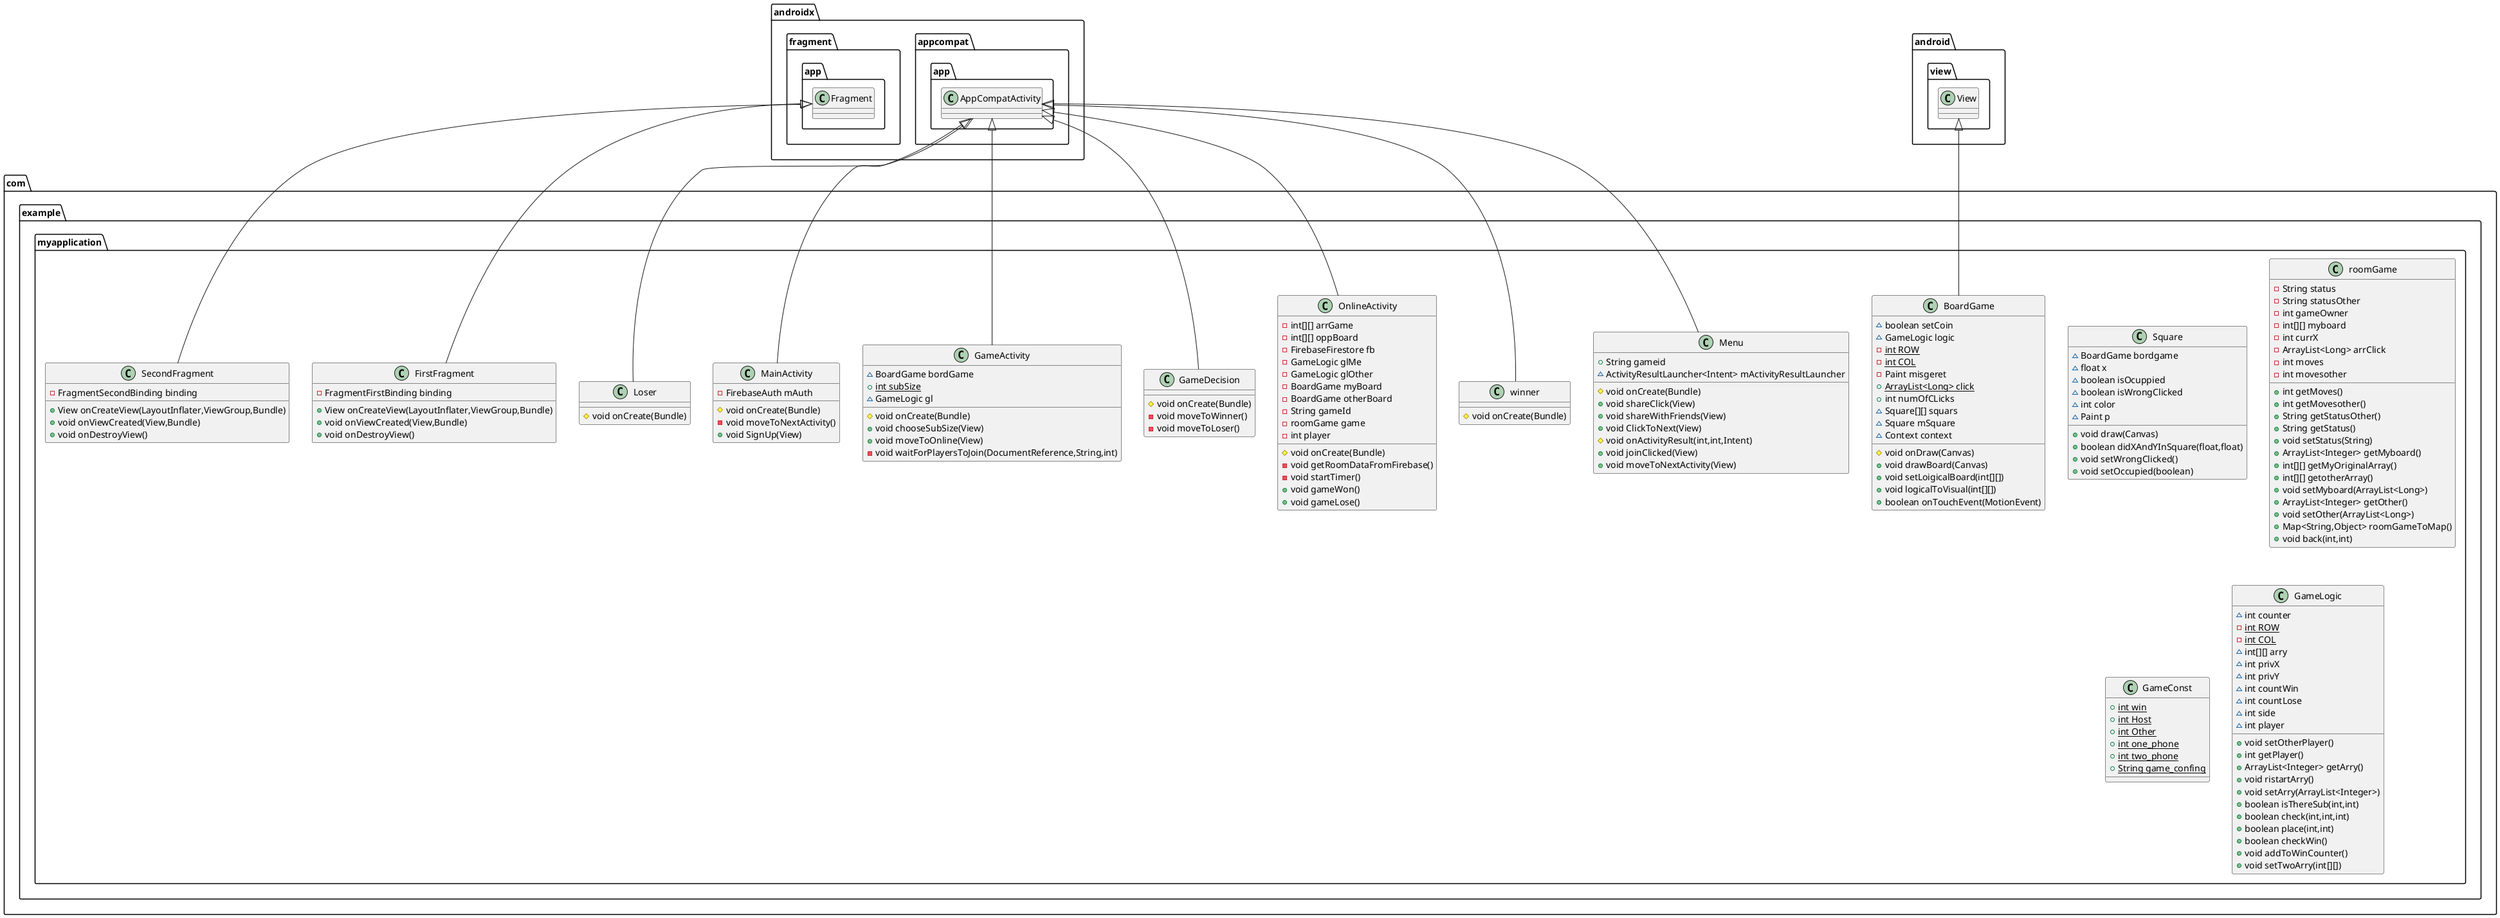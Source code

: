 @startuml
class com.example.myapplication.Menu {
+ String gameid
~ ActivityResultLauncher<Intent> mActivityResultLauncher
# void onCreate(Bundle)
+ void shareClick(View)
+ void shareWithFriends(View)
+ void ClickToNext(View)
# void onActivityResult(int,int,Intent)
+ void joinClicked(View)
+ void moveToNextActivity(View)
}


class com.example.myapplication.FirstFragment {
- FragmentFirstBinding binding
+ View onCreateView(LayoutInflater,ViewGroup,Bundle)
+ void onViewCreated(View,Bundle)
+ void onDestroyView()
}


class com.example.myapplication.winner {
# void onCreate(Bundle)
}

class com.example.myapplication.OnlineActivity {
- int[][] arrGame
- int[][] oppBoard
- FirebaseFirestore fb
- GameLogic glMe
- GameLogic glOther
- BoardGame myBoard
- BoardGame otherBoard
- String gameId
- roomGame game
- int player
# void onCreate(Bundle)
- void getRoomDataFromFirebase()
- void startTimer()
+ void gameWon()
+ void gameLose()
}


class com.example.myapplication.SecondFragment {
- FragmentSecondBinding binding
+ View onCreateView(LayoutInflater,ViewGroup,Bundle)
+ void onViewCreated(View,Bundle)
+ void onDestroyView()
}


class com.example.myapplication.Square {
~ BoardGame bordgame
~ float x
~ boolean isOcuppied
~ boolean isWrongClicked
~ int color
~ Paint p
+ void draw(Canvas)
+ boolean didXAndYInSquare(float,float)
+ void setWrongClicked()
+ void setOccupied(boolean)
}


class com.example.myapplication.GameDecision {
# void onCreate(Bundle)
- void moveToWinner()
- void moveToLoser()
}

class com.example.myapplication.roomGame {
- String status
- String statusOther
- int gameOwner
- int[][] myboard
- int currX
- ArrayList<Long> arrClick
- int moves
- int movesother
+ int getMoves()
+ int getMovesother()
+ String getStatusOther()
+ String getStatus()
+ void setStatus(String)
+ ArrayList<Integer> getMyboard()
+ int[][] getMyOriginalArray()
+ int[][] getotherArray()
+ void setMyboard(ArrayList<Long>)
+ ArrayList<Integer> getOther()
+ void setOther(ArrayList<Long>)
+ Map<String,Object> roomGameToMap()
+ void back(int,int)
}


class com.example.myapplication.GameActivity {
~ BoardGame bordGame
+ {static} int subSize
~ GameLogic gl
# void onCreate(Bundle)
+ void chooseSubSize(View)
+ void moveToOnline(View)
- void waitForPlayersToJoin(DocumentReference,String,int)
}


class com.example.myapplication.MainActivity {
- FirebaseAuth mAuth
# void onCreate(Bundle)
- void moveToNextActivity()
+ void SignUp(View)
}


class com.example.myapplication.GameConst {
+ {static} int win
+ {static} int Host
+ {static} int Other
+ {static} int one_phone
+ {static} int two_phone
+ {static} String game_confing
}

class com.example.myapplication.BoardGame {
~ boolean setCoin
~ GameLogic logic
- {static} int ROW
- {static} int COL
- Paint misgeret
+ {static} ArrayList<Long> click
+ int numOfCLicks
~ Square[][] squars
~ Square mSquare
~ Context context
# void onDraw(Canvas)
+ void drawBoard(Canvas)
+ void setLoigicalBoard(int[][])
+ void logicalToVisual(int[][])
+ boolean onTouchEvent(MotionEvent)
}


class com.example.myapplication.GameLogic {
~ int counter
- {static} int ROW
- {static} int COL
~ int[][] arry
~ int privX
~ int privY
~ int countWin
~ int countLose
~ int side
~ int player
+ void setOtherPlayer()
+ int getPlayer()
+ ArrayList<Integer> getArry()
+ void ristartArry()
+ void setArry(ArrayList<Integer>)
+ boolean isThereSub(int,int)
+ boolean check(int,int,int)
+ boolean place(int,int)
+ boolean checkWin()
+ void addToWinCounter()
+ void setTwoArry(int[][])
}


class com.example.myapplication.Loser {
# void onCreate(Bundle)
}



androidx.appcompat.app.AppCompatActivity <|-- com.example.myapplication.Menu
androidx.fragment.app.Fragment <|-- com.example.myapplication.FirstFragment
androidx.appcompat.app.AppCompatActivity <|-- com.example.myapplication.winner
androidx.appcompat.app.AppCompatActivity <|-- com.example.myapplication.OnlineActivity
androidx.fragment.app.Fragment <|-- com.example.myapplication.SecondFragment
androidx.appcompat.app.AppCompatActivity <|-- com.example.myapplication.GameDecision
androidx.appcompat.app.AppCompatActivity <|-- com.example.myapplication.GameActivity
androidx.appcompat.app.AppCompatActivity <|-- com.example.myapplication.MainActivity
android.view.View <|-- com.example.myapplication.BoardGame
androidx.appcompat.app.AppCompatActivity <|-- com.example.myapplication.Loser
@enduml